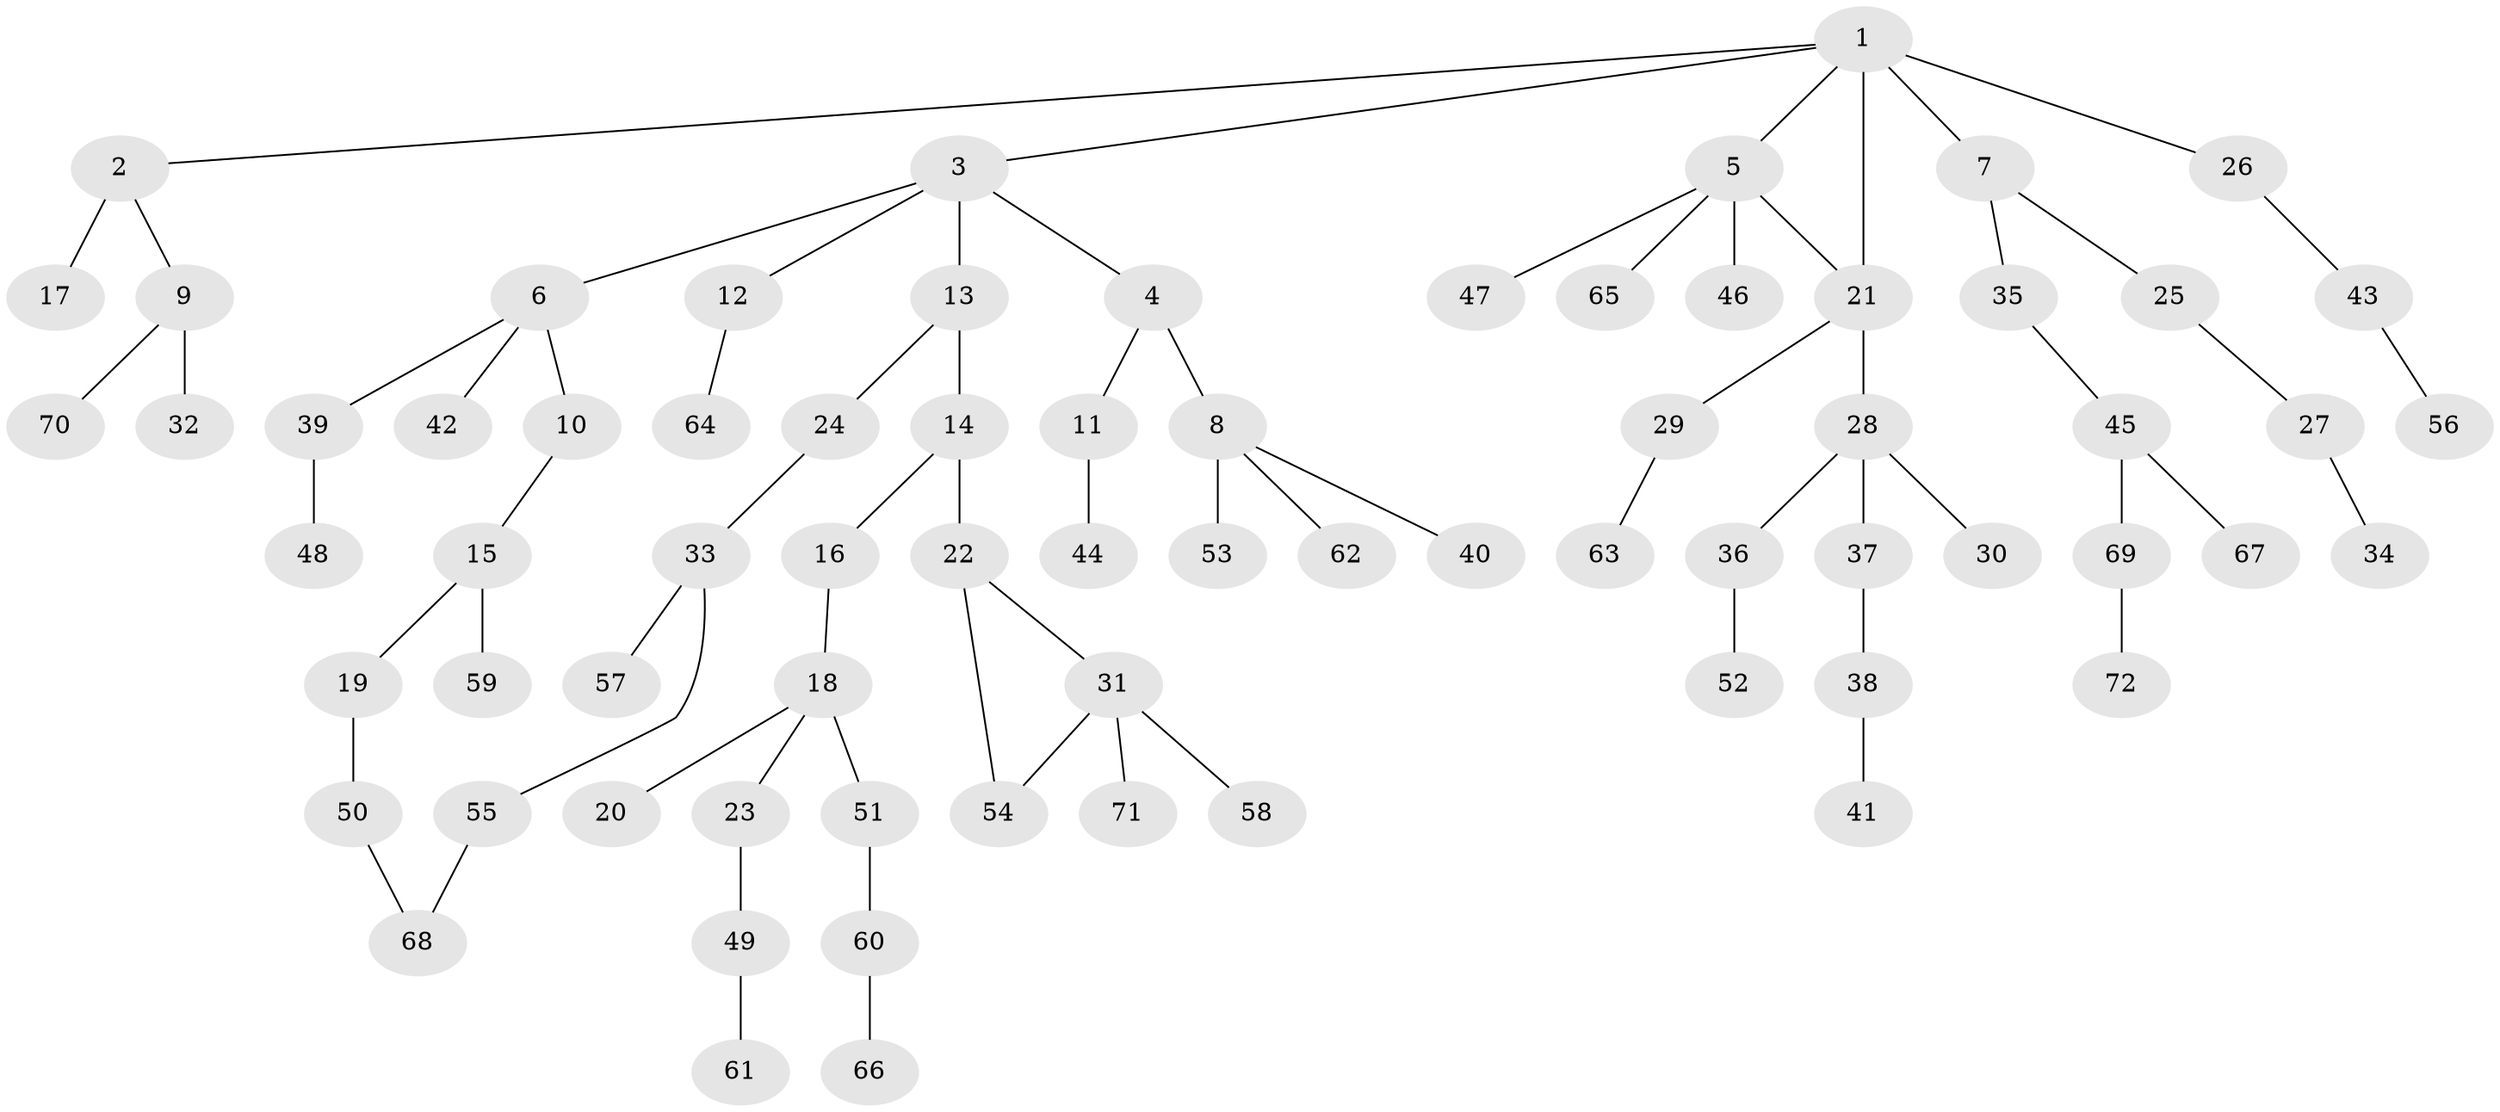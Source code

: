 // original degree distribution, {8: 0.013986013986013986, 3: 0.1958041958041958, 7: 0.013986013986013986, 5: 0.027972027972027972, 4: 0.03496503496503497, 1: 0.4755244755244755, 2: 0.23776223776223776}
// Generated by graph-tools (version 1.1) at 2025/34/03/09/25 02:34:34]
// undirected, 72 vertices, 74 edges
graph export_dot {
graph [start="1"]
  node [color=gray90,style=filled];
  1;
  2;
  3;
  4;
  5;
  6;
  7;
  8;
  9;
  10;
  11;
  12;
  13;
  14;
  15;
  16;
  17;
  18;
  19;
  20;
  21;
  22;
  23;
  24;
  25;
  26;
  27;
  28;
  29;
  30;
  31;
  32;
  33;
  34;
  35;
  36;
  37;
  38;
  39;
  40;
  41;
  42;
  43;
  44;
  45;
  46;
  47;
  48;
  49;
  50;
  51;
  52;
  53;
  54;
  55;
  56;
  57;
  58;
  59;
  60;
  61;
  62;
  63;
  64;
  65;
  66;
  67;
  68;
  69;
  70;
  71;
  72;
  1 -- 2 [weight=1.0];
  1 -- 3 [weight=1.0];
  1 -- 5 [weight=1.0];
  1 -- 7 [weight=2.0];
  1 -- 21 [weight=1.0];
  1 -- 26 [weight=1.0];
  2 -- 9 [weight=1.0];
  2 -- 17 [weight=2.0];
  3 -- 4 [weight=1.0];
  3 -- 6 [weight=1.0];
  3 -- 12 [weight=1.0];
  3 -- 13 [weight=1.0];
  4 -- 8 [weight=2.0];
  4 -- 11 [weight=1.0];
  5 -- 21 [weight=1.0];
  5 -- 46 [weight=1.0];
  5 -- 47 [weight=1.0];
  5 -- 65 [weight=1.0];
  6 -- 10 [weight=1.0];
  6 -- 39 [weight=1.0];
  6 -- 42 [weight=1.0];
  7 -- 25 [weight=1.0];
  7 -- 35 [weight=1.0];
  8 -- 40 [weight=1.0];
  8 -- 53 [weight=1.0];
  8 -- 62 [weight=1.0];
  9 -- 32 [weight=1.0];
  9 -- 70 [weight=1.0];
  10 -- 15 [weight=1.0];
  11 -- 44 [weight=1.0];
  12 -- 64 [weight=1.0];
  13 -- 14 [weight=2.0];
  13 -- 24 [weight=1.0];
  14 -- 16 [weight=1.0];
  14 -- 22 [weight=1.0];
  15 -- 19 [weight=1.0];
  15 -- 59 [weight=1.0];
  16 -- 18 [weight=1.0];
  18 -- 20 [weight=1.0];
  18 -- 23 [weight=1.0];
  18 -- 51 [weight=1.0];
  19 -- 50 [weight=1.0];
  21 -- 28 [weight=1.0];
  21 -- 29 [weight=1.0];
  22 -- 31 [weight=1.0];
  22 -- 54 [weight=1.0];
  23 -- 49 [weight=1.0];
  24 -- 33 [weight=1.0];
  25 -- 27 [weight=1.0];
  26 -- 43 [weight=1.0];
  27 -- 34 [weight=2.0];
  28 -- 30 [weight=1.0];
  28 -- 36 [weight=1.0];
  28 -- 37 [weight=1.0];
  29 -- 63 [weight=1.0];
  31 -- 54 [weight=1.0];
  31 -- 58 [weight=1.0];
  31 -- 71 [weight=1.0];
  33 -- 55 [weight=1.0];
  33 -- 57 [weight=1.0];
  35 -- 45 [weight=1.0];
  36 -- 52 [weight=1.0];
  37 -- 38 [weight=1.0];
  38 -- 41 [weight=1.0];
  39 -- 48 [weight=3.0];
  43 -- 56 [weight=1.0];
  45 -- 67 [weight=1.0];
  45 -- 69 [weight=1.0];
  49 -- 61 [weight=1.0];
  50 -- 68 [weight=1.0];
  51 -- 60 [weight=1.0];
  55 -- 68 [weight=1.0];
  60 -- 66 [weight=1.0];
  69 -- 72 [weight=1.0];
}
